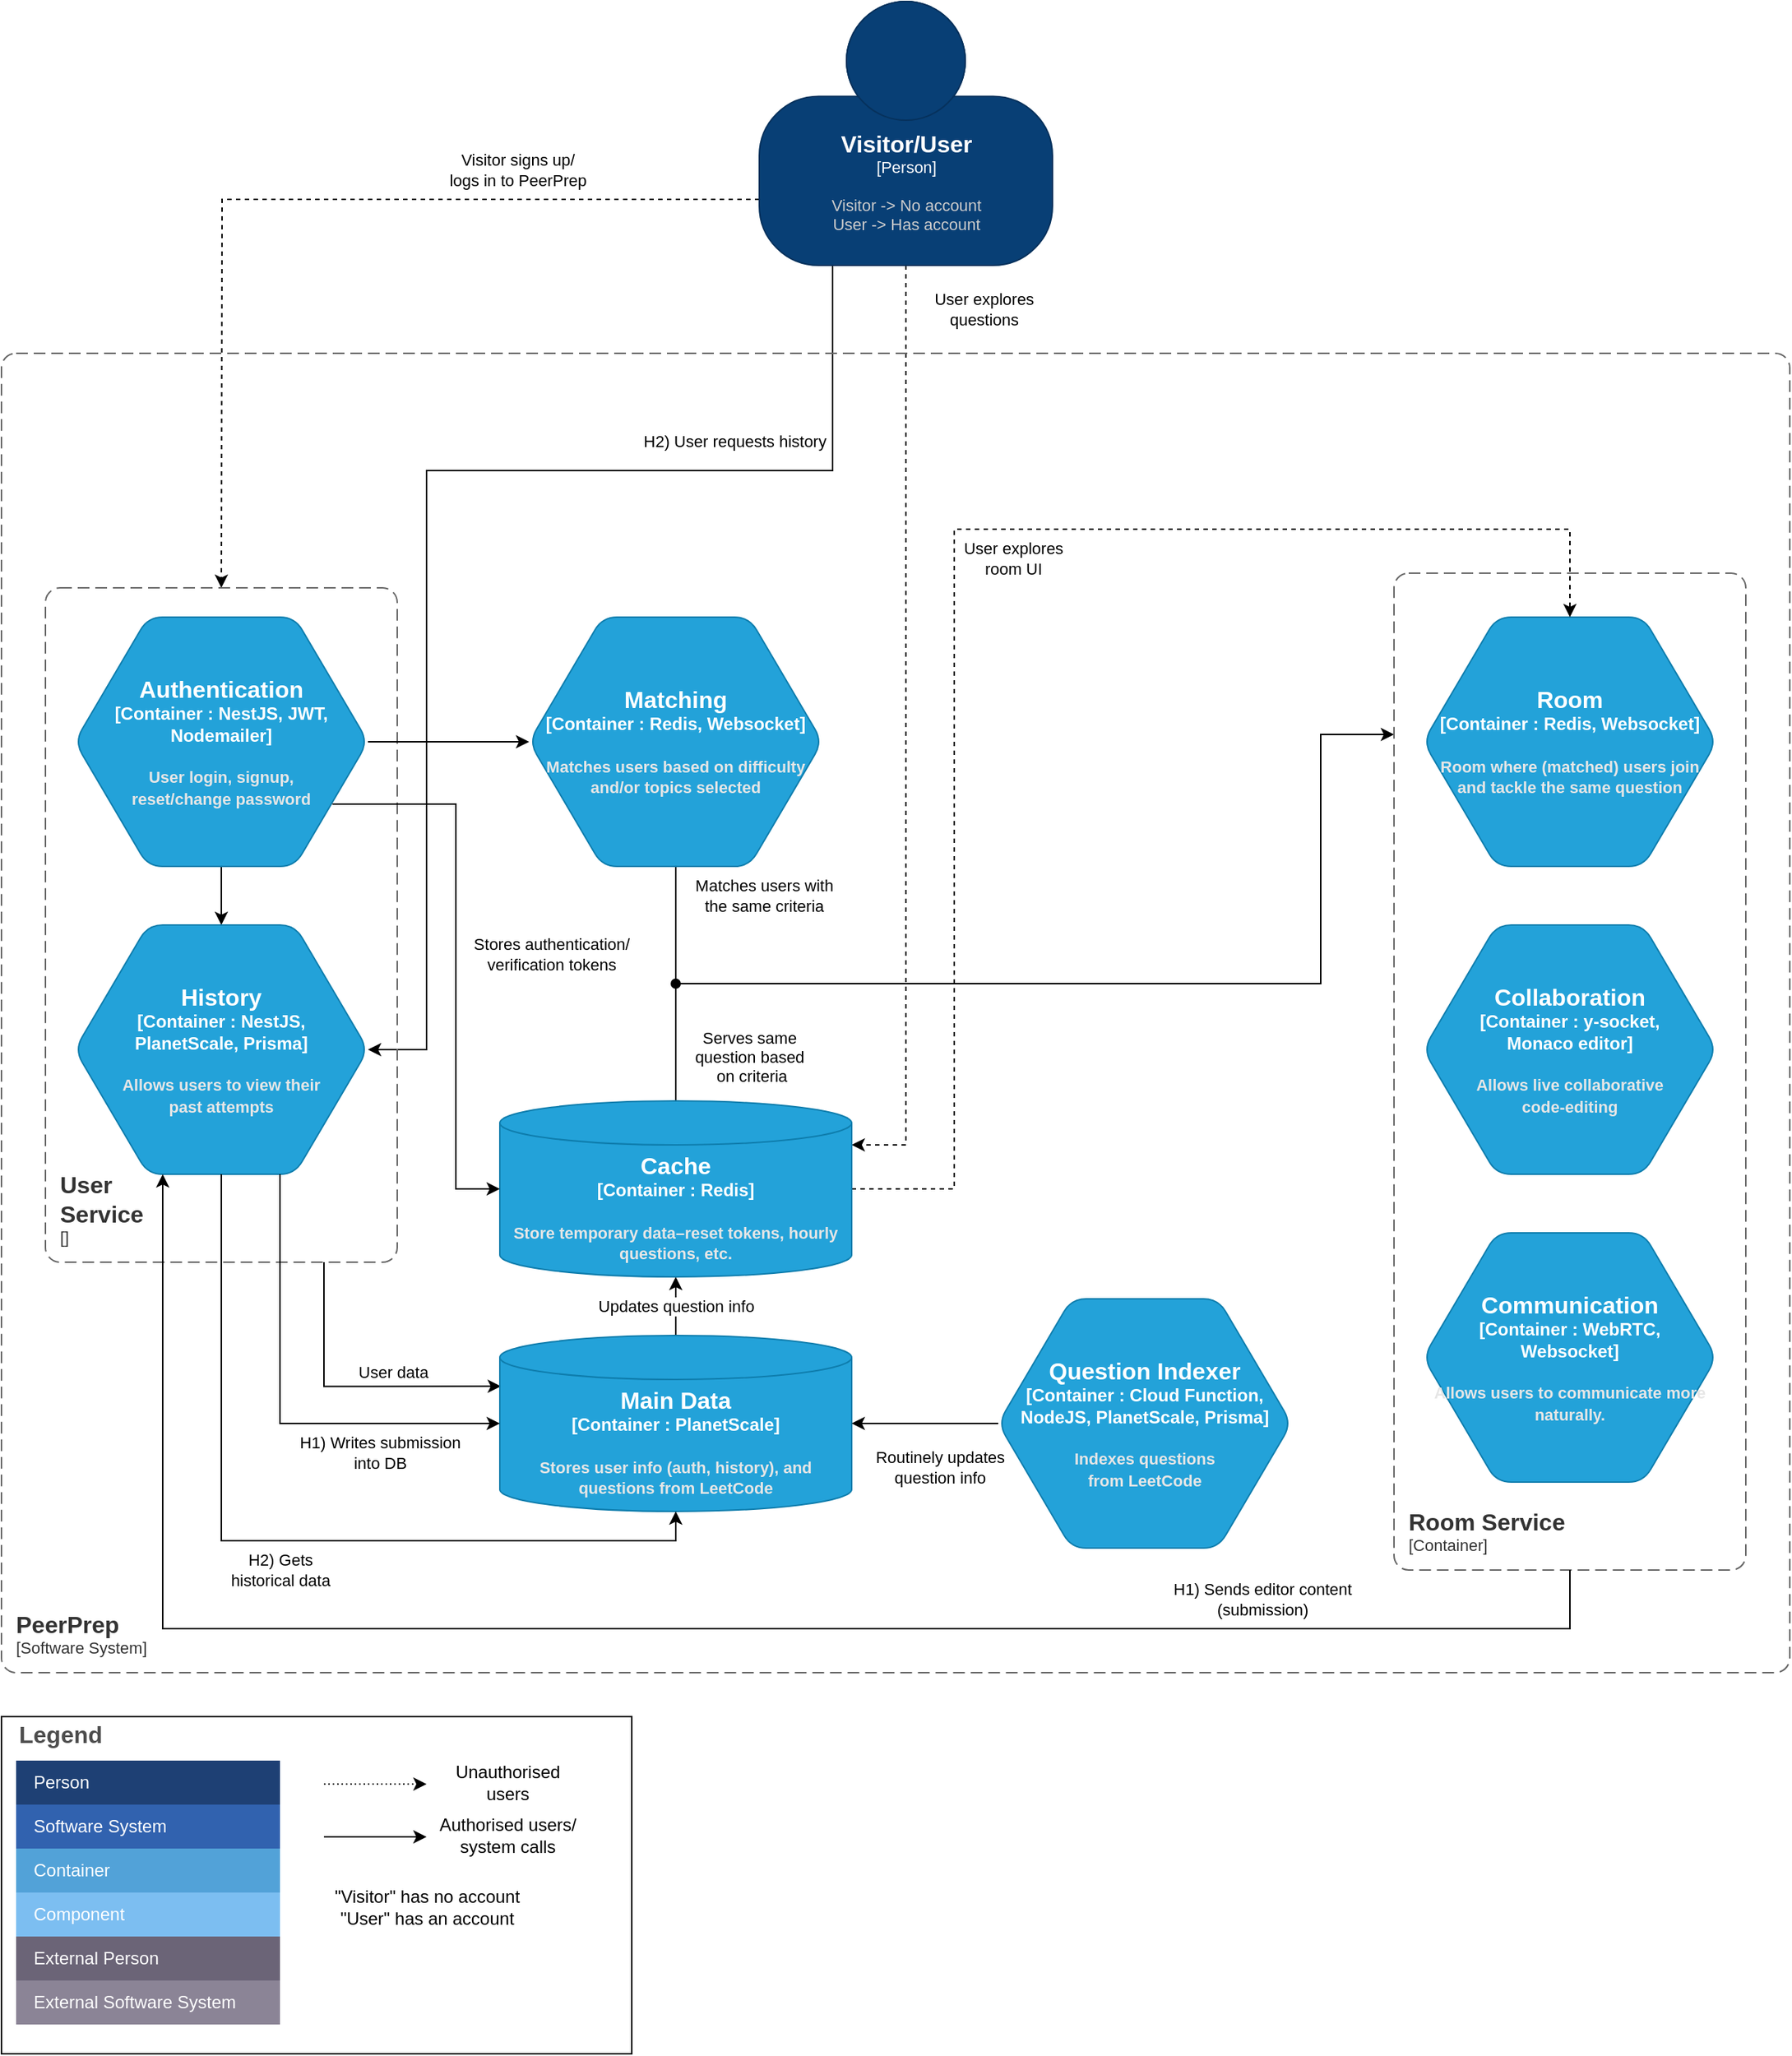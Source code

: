 <mxfile>
    <diagram id="19won02qPmN6lNzk022V" name="Page-1">
        <mxGraphModel dx="2612" dy="1181" grid="1" gridSize="10" guides="1" tooltips="1" connect="1" arrows="1" fold="1" page="1" pageScale="1" pageWidth="1654" pageHeight="1169" math="0" shadow="0">
            <root>
                <mxCell id="0"/>
                <mxCell id="1" parent="0"/>
                <mxCell id="iErzHPLrqDlp6vIxeZyp-27" value="" style="whiteSpace=wrap;html=1;" vertex="1" parent="1">
                    <mxGeometry x="210" y="1230" width="430" height="230" as="geometry"/>
                </mxCell>
                <mxCell id="6" value="Visitor signs up/&lt;br&gt;logs in to PeerPrep" style="edgeStyle=orthogonalEdgeStyle;rounded=0;html=1;exitX=0;exitY=0.75;exitDx=0;exitDy=0;exitPerimeter=0;dashed=1;" edge="1" parent="1" source="QH11MDZz-h4O8WsSvhu4-1">
                    <mxGeometry x="-0.476" y="-20" relative="1" as="geometry">
                        <mxPoint x="360" y="460" as="targetPoint"/>
                        <mxPoint as="offset"/>
                    </mxGeometry>
                </mxCell>
                <mxCell id="8" value="User explores &lt;br&gt;questions" style="edgeStyle=orthogonalEdgeStyle;rounded=0;html=1;exitX=0.5;exitY=1;exitDx=0;exitDy=0;exitPerimeter=0;entryX=1;entryY=0.25;entryDx=0;entryDy=0;entryPerimeter=0;dashed=1;" edge="1" parent="1" source="QH11MDZz-h4O8WsSvhu4-1" target="QH11MDZz-h4O8WsSvhu4-36">
                    <mxGeometry x="-0.906" y="53" relative="1" as="geometry">
                        <mxPoint as="offset"/>
                    </mxGeometry>
                </mxCell>
                <mxCell id="25" value="H2) User requests history" style="edgeStyle=orthogonalEdgeStyle;rounded=0;html=1;exitX=0.25;exitY=1;exitDx=0;exitDy=0;exitPerimeter=0;entryX=1;entryY=0.5;entryDx=0;entryDy=0;entryPerimeter=0;endArrow=classic;endFill=1;" edge="1" parent="1" source="QH11MDZz-h4O8WsSvhu4-1" target="QH11MDZz-h4O8WsSvhu4-8">
                    <mxGeometry x="-0.514" y="-20" relative="1" as="geometry">
                        <Array as="points">
                            <mxPoint x="777" y="380"/>
                            <mxPoint x="500" y="380"/>
                            <mxPoint x="500" y="775"/>
                        </Array>
                        <mxPoint as="offset"/>
                    </mxGeometry>
                </mxCell>
                <object placeholders="1" c4Name="Visitor/User" c4Type="Person" c4Description="Visitor -&gt; No account&#10;User -&gt; Has account" label="&lt;font style=&quot;font-size: 16px&quot;&gt;&lt;b&gt;%c4Name%&lt;/b&gt;&lt;/font&gt;&lt;div&gt;[%c4Type%]&lt;/div&gt;&lt;br&gt;&lt;div&gt;&lt;font style=&quot;font-size: 11px&quot;&gt;&lt;font color=&quot;#cccccc&quot;&gt;%c4Description%&lt;/font&gt;&lt;/div&gt;" id="QH11MDZz-h4O8WsSvhu4-1">
                    <mxCell style="html=1;fontSize=11;dashed=0;whitespace=wrap;fillColor=#083F75;strokeColor=#06315C;fontColor=#ffffff;shape=mxgraph.c4.person2;align=center;metaEdit=1;points=[[0.5,0,0],[1,0.5,0],[1,0.75,0],[0.75,1,0],[0.5,1,0],[0.25,1,0],[0,0.75,0],[0,0.5,0]];resizable=0;" parent="1" vertex="1">
                        <mxGeometry x="727" y="60" width="200" height="180" as="geometry"/>
                    </mxCell>
                </object>
                <mxCell id="QH11MDZz-h4O8WsSvhu4-56" value="Matches users with &lt;br&gt;the same criteria" style="edgeStyle=orthogonalEdgeStyle;rounded=0;orthogonalLoop=1;jettySize=auto;html=1;exitX=0.5;exitY=1;exitDx=0;exitDy=0;exitPerimeter=0;startArrow=none;startFill=0;endArrow=classic;endFill=1;" parent="1" source="QH11MDZz-h4O8WsSvhu4-4" edge="1">
                    <mxGeometry x="-0.622" y="60" relative="1" as="geometry">
                        <mxPoint x="1160" y="560" as="targetPoint"/>
                        <Array as="points">
                            <mxPoint x="670" y="730"/>
                            <mxPoint x="1110" y="730"/>
                            <mxPoint x="1110" y="560"/>
                        </Array>
                        <mxPoint as="offset"/>
                    </mxGeometry>
                </mxCell>
                <object placeholders="1" c4Type="Matching" c4Container="Container " c4Technology="Redis, Websocket" c4Description="Matches users based on difficulty and/or topics selected" label="&lt;font style=&quot;font-size: 16px&quot;&gt;&lt;b&gt;%c4Type%&lt;/font&gt;&lt;div&gt;[%c4Container%:&amp;nbsp;%c4Technology%]&lt;/div&gt;&lt;br&gt;&lt;div&gt;&lt;font style=&quot;font-size: 11px&quot;&gt;&lt;font color=&quot;#E6E6E6&quot;&gt;%c4Description%&lt;/font&gt;&lt;/div&gt;" id="QH11MDZz-h4O8WsSvhu4-4">
                    <mxCell style="shape=hexagon;size=50;perimeter=hexagonPerimeter2;whiteSpace=wrap;html=1;fixedSize=1;rounded=1;labelBackgroundColor=none;fillColor=#23A2D9;fontSize=12;fontColor=#ffffff;align=center;strokeColor=#0E7DAD;metaEdit=1;points=[[0.5,0,0],[1,0.25,0],[1,0.5,0],[1,0.75,0],[0.5,1,0],[0,0.75,0],[0,0.5,0],[0,0.25,0]];resizable=0;" parent="1" vertex="1">
                        <mxGeometry x="570" y="480" width="200" height="170" as="geometry"/>
                    </mxCell>
                </object>
                <mxCell id="QH11MDZz-h4O8WsSvhu4-29" style="edgeStyle=orthogonalEdgeStyle;rounded=0;orthogonalLoop=1;jettySize=auto;html=1;exitX=0.003;exitY=0.289;exitDx=0;exitDy=0;exitPerimeter=0;endArrow=none;endFill=0;startArrow=classic;startFill=1;" parent="1" source="QH11MDZz-h4O8WsSvhu4-26" edge="1">
                    <mxGeometry relative="1" as="geometry">
                        <mxPoint x="430" y="920" as="targetPoint"/>
                        <Array as="points">
                            <mxPoint x="430" y="1005"/>
                        </Array>
                    </mxGeometry>
                </mxCell>
                <mxCell id="QH11MDZz-h4O8WsSvhu4-30" value="User data" style="edgeLabel;html=1;align=center;verticalAlign=middle;resizable=0;points=[];" parent="QH11MDZz-h4O8WsSvhu4-29" vertex="1" connectable="0">
                    <mxGeometry x="-0.282" y="-4" relative="1" as="geometry">
                        <mxPoint y="-6" as="offset"/>
                    </mxGeometry>
                </mxCell>
                <mxCell id="QH11MDZz-h4O8WsSvhu4-54" value="Updates question info" style="edgeStyle=orthogonalEdgeStyle;rounded=0;orthogonalLoop=1;jettySize=auto;html=1;exitX=0.5;exitY=0;exitDx=0;exitDy=0;exitPerimeter=0;entryX=0.5;entryY=1;entryDx=0;entryDy=0;entryPerimeter=0;startArrow=none;startFill=0;endArrow=classic;endFill=1;" parent="1" source="QH11MDZz-h4O8WsSvhu4-26" target="QH11MDZz-h4O8WsSvhu4-36" edge="1">
                    <mxGeometry relative="1" as="geometry"/>
                </mxCell>
                <object placeholders="1" c4Type="Main Data" c4Container="Container " c4Technology="PlanetScale" c4Description="Stores user info (auth, history), and questions from LeetCode" label="&lt;font style=&quot;font-size: 16px&quot;&gt;&lt;b&gt;%c4Type%&lt;/font&gt;&lt;div&gt;[%c4Container%:&amp;nbsp;%c4Technology%]&lt;/div&gt;&lt;br&gt;&lt;div&gt;&lt;font style=&quot;font-size: 11px&quot;&gt;&lt;font color=&quot;#E6E6E6&quot;&gt;%c4Description%&lt;/font&gt;&lt;/div&gt;" id="QH11MDZz-h4O8WsSvhu4-26">
                    <mxCell style="shape=cylinder3;size=15;whiteSpace=wrap;html=1;boundedLbl=1;rounded=0;labelBackgroundColor=none;fillColor=#23A2D9;fontSize=12;fontColor=#ffffff;align=center;strokeColor=#0E7DAD;metaEdit=1;points=[[0.5,0,0],[1,0.25,0],[1,0.5,0],[1,0.75,0],[0.5,1,0],[0,0.75,0],[0,0.5,0],[0,0.25,0]];resizable=0;" parent="1" vertex="1">
                        <mxGeometry x="550" y="970" width="240" height="120" as="geometry"/>
                    </mxCell>
                </object>
                <mxCell id="QH11MDZz-h4O8WsSvhu4-27" value="" style="group" parent="1" vertex="1" connectable="0">
                    <mxGeometry x="240" y="460" width="240" height="460" as="geometry"/>
                </mxCell>
                <mxCell id="QH11MDZz-h4O8WsSvhu4-31" style="edgeStyle=orthogonalEdgeStyle;rounded=0;orthogonalLoop=1;jettySize=auto;html=1;exitX=0.5;exitY=1;exitDx=0;exitDy=0;exitPerimeter=0;entryX=0.5;entryY=0;entryDx=0;entryDy=0;entryPerimeter=0;startArrow=none;startFill=0;endArrow=classic;endFill=1;" parent="QH11MDZz-h4O8WsSvhu4-27" source="QH11MDZz-h4O8WsSvhu4-3" target="QH11MDZz-h4O8WsSvhu4-8" edge="1">
                    <mxGeometry relative="1" as="geometry"/>
                </mxCell>
                <object placeholders="1" c4Type="Authentication" c4Container="Container " c4Technology="NestJS, JWT, Nodemailer" c4Description="User login, signup, &#10;reset/change password" label="&lt;font style=&quot;font-size: 16px&quot;&gt;&lt;b&gt;%c4Type%&lt;/font&gt;&lt;div&gt;[%c4Container%:&amp;nbsp;%c4Technology%]&lt;/div&gt;&lt;br&gt;&lt;div&gt;&lt;font style=&quot;font-size: 11px&quot;&gt;&lt;font color=&quot;#E6E6E6&quot;&gt;%c4Description%&lt;/font&gt;&lt;/div&gt;" id="QH11MDZz-h4O8WsSvhu4-3">
                    <mxCell style="shape=hexagon;size=50;perimeter=hexagonPerimeter2;whiteSpace=wrap;html=1;fixedSize=1;rounded=1;labelBackgroundColor=none;fillColor=#23A2D9;fontSize=12;fontColor=#ffffff;align=center;strokeColor=#0E7DAD;metaEdit=1;points=[[0.5,0,0],[1,0.25,0],[1,0.5,0],[1,0.75,0],[0.5,1,0],[0,0.75,0],[0,0.5,0],[0,0.25,0]];resizable=0;" parent="QH11MDZz-h4O8WsSvhu4-27" vertex="1">
                        <mxGeometry x="20" y="20" width="200" height="170" as="geometry"/>
                    </mxCell>
                </object>
                <object placeholders="1" c4Type="History" c4Container="Container " c4Technology="NestJS, &#10;PlanetScale, Prisma" c4Description="Allows users to view their &#10;past attempts" label="&lt;font style=&quot;font-size: 16px&quot;&gt;&lt;b&gt;%c4Type%&lt;/font&gt;&lt;div&gt;[%c4Container%:&amp;nbsp;%c4Technology%]&lt;/div&gt;&lt;br&gt;&lt;div&gt;&lt;font style=&quot;font-size: 11px&quot;&gt;&lt;font color=&quot;#E6E6E6&quot;&gt;%c4Description%&lt;/font&gt;&lt;/div&gt;" id="QH11MDZz-h4O8WsSvhu4-8">
                    <mxCell style="shape=hexagon;size=50;perimeter=hexagonPerimeter2;whiteSpace=wrap;html=1;fixedSize=1;rounded=1;labelBackgroundColor=none;fillColor=#23A2D9;fontSize=12;fontColor=#ffffff;align=center;strokeColor=#0E7DAD;metaEdit=1;points=[[0.5,0,0],[1,0.25,0],[1,0.5,0],[1,0.75,0],[0.5,1,0],[0,0.75,0],[0,0.5,0],[0,0.25,0]];resizable=0;" parent="QH11MDZz-h4O8WsSvhu4-27" vertex="1">
                        <mxGeometry x="20" y="230" width="200" height="170" as="geometry"/>
                    </mxCell>
                </object>
                <object placeholders="1" c4Name="User &#10;Service" c4Type="ContainerScopeBoundary" c4Application="" label="&lt;font style=&quot;font-size: 16px&quot;&gt;&lt;b&gt;&lt;div style=&quot;text-align: left&quot;&gt;%c4Name%&lt;/div&gt;&lt;/b&gt;&lt;/font&gt;&lt;div style=&quot;text-align: left&quot;&gt;[%c4Application%]&lt;/div&gt;" id="QH11MDZz-h4O8WsSvhu4-12">
                    <mxCell style="rounded=1;fontSize=11;whiteSpace=wrap;html=1;dashed=1;arcSize=20;fillColor=none;strokeColor=#666666;fontColor=#333333;labelBackgroundColor=none;align=left;verticalAlign=bottom;labelBorderColor=none;spacingTop=0;spacing=10;dashPattern=8 4;metaEdit=1;rotatable=0;perimeter=rectanglePerimeter;noLabel=0;labelPadding=0;allowArrows=0;connectable=0;expand=0;recursiveResize=0;editable=1;pointerEvents=0;absoluteArcSize=1;points=[[0.25,0,0],[0.5,0,0],[0.75,0,0],[1,0.25,0],[1,0.5,0],[1,0.75,0],[0.75,1,0],[0.5,1,0],[0.25,1,0],[0,0.75,0],[0,0.5,0],[0,0.25,0]];" parent="QH11MDZz-h4O8WsSvhu4-27" vertex="1">
                        <mxGeometry width="240" height="460" as="geometry"/>
                    </mxCell>
                </object>
                <mxCell id="QH11MDZz-h4O8WsSvhu4-28" value="" style="group" parent="1" vertex="1" connectable="0">
                    <mxGeometry x="1160" y="450" width="240" height="680" as="geometry"/>
                </mxCell>
                <object placeholders="1" c4Type="Room" c4Container="Container " c4Technology="Redis, Websocket" c4Description="Room where (matched) users join and tackle the same question" label="&lt;font style=&quot;font-size: 16px&quot;&gt;&lt;b&gt;%c4Type%&lt;/font&gt;&lt;div&gt;[%c4Container%:&amp;nbsp;%c4Technology%]&lt;/div&gt;&lt;br&gt;&lt;div&gt;&lt;font style=&quot;font-size: 11px&quot;&gt;&lt;font color=&quot;#E6E6E6&quot;&gt;%c4Description%&lt;/font&gt;&lt;/div&gt;" id="QH11MDZz-h4O8WsSvhu4-5">
                    <mxCell style="shape=hexagon;size=50;perimeter=hexagonPerimeter2;whiteSpace=wrap;html=1;fixedSize=1;rounded=1;labelBackgroundColor=none;fillColor=#23A2D9;fontSize=12;fontColor=#ffffff;align=center;strokeColor=#0E7DAD;metaEdit=1;points=[[0.5,0,0],[1,0.25,0],[1,0.5,0],[1,0.75,0],[0.5,1,0],[0,0.75,0],[0,0.5,0],[0,0.25,0]];resizable=0;" parent="QH11MDZz-h4O8WsSvhu4-28" vertex="1">
                        <mxGeometry x="20" y="30" width="200" height="170" as="geometry"/>
                    </mxCell>
                </object>
                <object placeholders="1" c4Type="Collaboration" c4Container="Container " c4Technology="y-socket, &#10;Monaco editor" c4Description="Allows live collaborative &#10;code-editing" label="&lt;font style=&quot;font-size: 16px&quot;&gt;&lt;b&gt;%c4Type%&lt;/font&gt;&lt;div&gt;[%c4Container%:&amp;nbsp;%c4Technology%]&lt;/div&gt;&lt;br&gt;&lt;div&gt;&lt;font style=&quot;font-size: 11px&quot;&gt;&lt;font color=&quot;#E6E6E6&quot;&gt;%c4Description%&lt;/font&gt;&lt;/div&gt;" id="QH11MDZz-h4O8WsSvhu4-6">
                    <mxCell style="shape=hexagon;size=50;perimeter=hexagonPerimeter2;whiteSpace=wrap;html=1;fixedSize=1;rounded=1;labelBackgroundColor=none;fillColor=#23A2D9;fontSize=12;fontColor=#ffffff;align=center;strokeColor=#0E7DAD;metaEdit=1;points=[[0.5,0,0],[1,0.25,0],[1,0.5,0],[1,0.75,0],[0.5,1,0],[0,0.75,0],[0,0.5,0],[0,0.25,0]];resizable=0;" parent="QH11MDZz-h4O8WsSvhu4-28" vertex="1">
                        <mxGeometry x="20" y="240" width="200" height="170" as="geometry"/>
                    </mxCell>
                </object>
                <object placeholders="1" c4Type="Communication" c4Container="Container " c4Technology="WebRTC, &#10;Websocket" c4Description="Allows users to communicate more naturally." label="&lt;font style=&quot;font-size: 16px&quot;&gt;&lt;b&gt;%c4Type%&lt;/font&gt;&lt;div&gt;[%c4Container%:&amp;nbsp;%c4Technology%]&lt;/div&gt;&lt;br&gt;&lt;div&gt;&lt;font style=&quot;font-size: 11px&quot;&gt;&lt;font color=&quot;#E6E6E6&quot;&gt;%c4Description%&lt;/font&gt;&lt;/div&gt;" id="QH11MDZz-h4O8WsSvhu4-7">
                    <mxCell style="shape=hexagon;size=50;perimeter=hexagonPerimeter2;whiteSpace=wrap;html=1;fixedSize=1;rounded=1;labelBackgroundColor=none;fillColor=#23A2D9;fontSize=12;fontColor=#ffffff;align=center;strokeColor=#0E7DAD;metaEdit=1;points=[[0.5,0,0],[1,0.25,0],[1,0.5,0],[1,0.75,0],[0.5,1,0],[0,0.75,0],[0,0.5,0],[0,0.25,0]];resizable=0;" parent="QH11MDZz-h4O8WsSvhu4-28" vertex="1">
                        <mxGeometry x="20" y="450" width="200" height="170" as="geometry"/>
                    </mxCell>
                </object>
                <object placeholders="1" c4Name="Room Service" c4Type="ContainerScopeBoundary" c4Application="Container" label="&lt;font style=&quot;font-size: 16px&quot;&gt;&lt;b&gt;&lt;div style=&quot;text-align: left&quot;&gt;%c4Name%&lt;/div&gt;&lt;/b&gt;&lt;/font&gt;&lt;div style=&quot;text-align: left&quot;&gt;[%c4Application%]&lt;/div&gt;" id="QH11MDZz-h4O8WsSvhu4-10">
                    <mxCell style="rounded=1;fontSize=11;whiteSpace=wrap;html=1;dashed=1;arcSize=20;fillColor=none;strokeColor=#666666;fontColor=#333333;labelBackgroundColor=none;align=left;verticalAlign=bottom;labelBorderColor=none;spacingTop=0;spacing=10;dashPattern=8 4;metaEdit=1;rotatable=0;perimeter=rectanglePerimeter;noLabel=0;labelPadding=0;allowArrows=0;connectable=0;expand=0;recursiveResize=0;editable=1;pointerEvents=0;absoluteArcSize=1;points=[[0.25,0,0],[0.5,0,0],[0.75,0,0],[1,0.25,0],[1,0.5,0],[1,0.75,0],[0.75,1,0],[0.5,1,0],[0.25,1,0],[0,0.75,0],[0,0.5,0],[0,0.25,0]];" parent="QH11MDZz-h4O8WsSvhu4-28" vertex="1">
                        <mxGeometry width="240" height="680" as="geometry"/>
                    </mxCell>
                </object>
                <mxCell id="QH11MDZz-h4O8WsSvhu4-32" style="edgeStyle=orthogonalEdgeStyle;rounded=0;orthogonalLoop=1;jettySize=auto;html=1;exitX=1;exitY=0.5;exitDx=0;exitDy=0;exitPerimeter=0;entryX=0;entryY=0.5;entryDx=0;entryDy=0;entryPerimeter=0;startArrow=none;startFill=0;endArrow=classic;endFill=1;" parent="1" source="QH11MDZz-h4O8WsSvhu4-3" target="QH11MDZz-h4O8WsSvhu4-4" edge="1">
                    <mxGeometry relative="1" as="geometry"/>
                </mxCell>
                <mxCell id="QH11MDZz-h4O8WsSvhu4-57" value="Serves same &lt;br&gt;question based&lt;br&gt;&amp;nbsp;on criteria" style="edgeStyle=orthogonalEdgeStyle;rounded=0;orthogonalLoop=1;jettySize=auto;html=1;exitX=0.5;exitY=0;exitDx=0;exitDy=0;exitPerimeter=0;startArrow=none;startFill=0;endArrow=oval;endFill=1;" parent="1" source="QH11MDZz-h4O8WsSvhu4-36" edge="1">
                    <mxGeometry x="-0.25" y="-50" relative="1" as="geometry">
                        <mxPoint x="670" y="730" as="targetPoint"/>
                        <mxPoint as="offset"/>
                    </mxGeometry>
                </mxCell>
                <mxCell id="QH11MDZz-h4O8WsSvhu4-59" value="User explores&lt;br&gt;room UI" style="edgeStyle=orthogonalEdgeStyle;rounded=0;orthogonalLoop=1;jettySize=auto;html=1;exitX=1;exitY=0.5;exitDx=0;exitDy=0;exitPerimeter=0;entryX=0.5;entryY=0;entryDx=0;entryDy=0;entryPerimeter=0;dashed=1;startArrow=none;startFill=0;endArrow=classic;endFill=1;" parent="1" source="QH11MDZz-h4O8WsSvhu4-36" target="QH11MDZz-h4O8WsSvhu4-5" edge="1">
                    <mxGeometry x="0.12" y="-20" relative="1" as="geometry">
                        <Array as="points">
                            <mxPoint x="860" y="870"/>
                            <mxPoint x="860" y="420"/>
                            <mxPoint x="1280" y="420"/>
                        </Array>
                        <mxPoint as="offset"/>
                    </mxGeometry>
                </mxCell>
                <object placeholders="1" c4Type="Cache" c4Container="Container " c4Technology="Redis" c4Description="Store temporary data–reset tokens, hourly questions, etc." label="&lt;font style=&quot;font-size: 16px&quot;&gt;&lt;b&gt;%c4Type%&lt;/font&gt;&lt;div&gt;[%c4Container%:&amp;nbsp;%c4Technology%]&lt;/div&gt;&lt;br&gt;&lt;div&gt;&lt;font style=&quot;font-size: 11px&quot;&gt;&lt;font color=&quot;#E6E6E6&quot;&gt;%c4Description%&lt;/font&gt;&lt;/div&gt;" id="QH11MDZz-h4O8WsSvhu4-36">
                    <mxCell style="shape=cylinder3;size=15;whiteSpace=wrap;html=1;boundedLbl=1;rounded=0;labelBackgroundColor=none;fillColor=#23A2D9;fontSize=12;fontColor=#ffffff;align=center;strokeColor=#0E7DAD;metaEdit=1;points=[[0.5,0,0],[1,0.25,0],[1,0.5,0],[1,0.75,0],[0.5,1,0],[0,0.75,0],[0,0.5,0],[0,0.25,0]];resizable=0;" parent="1" vertex="1">
                        <mxGeometry x="550" y="810" width="240" height="120" as="geometry"/>
                    </mxCell>
                </object>
                <mxCell id="QH11MDZz-h4O8WsSvhu4-50" value="Routinely updates &lt;br&gt;question info" style="edgeStyle=orthogonalEdgeStyle;rounded=0;orthogonalLoop=1;jettySize=auto;html=1;exitX=0;exitY=0.5;exitDx=0;exitDy=0;exitPerimeter=0;entryX=1;entryY=0.5;entryDx=0;entryDy=0;entryPerimeter=0;startArrow=none;startFill=0;endArrow=classic;endFill=1;" parent="1" source="QH11MDZz-h4O8WsSvhu4-49" target="QH11MDZz-h4O8WsSvhu4-26" edge="1">
                    <mxGeometry x="-0.2" y="30" relative="1" as="geometry">
                        <mxPoint as="offset"/>
                    </mxGeometry>
                </mxCell>
                <object placeholders="1" c4Type="Question Indexer" c4Container="Container " c4Technology="Cloud Function, NodeJS, PlanetScale, Prisma" c4Description="Indexes questions &#10;from LeetCode" label="&lt;font style=&quot;font-size: 16px&quot;&gt;&lt;b&gt;%c4Type%&lt;/font&gt;&lt;div&gt;[%c4Container%:&amp;nbsp;%c4Technology%]&lt;/div&gt;&lt;br&gt;&lt;div&gt;&lt;font style=&quot;font-size: 11px&quot;&gt;&lt;font color=&quot;#E6E6E6&quot;&gt;%c4Description%&lt;/font&gt;&lt;/div&gt;" id="QH11MDZz-h4O8WsSvhu4-49">
                    <mxCell style="shape=hexagon;size=50;perimeter=hexagonPerimeter2;whiteSpace=wrap;html=1;fixedSize=1;rounded=1;labelBackgroundColor=none;fillColor=#23A2D9;fontSize=12;fontColor=#ffffff;align=center;strokeColor=#0E7DAD;metaEdit=1;points=[[0.5,0,0],[1,0.25,0],[1,0.5,0],[1,0.75,0],[0.5,1,0],[0,0.75,0],[0,0.5,0],[0,0.25,0]];resizable=0;" parent="1" vertex="1">
                        <mxGeometry x="890" y="945" width="200" height="170" as="geometry"/>
                    </mxCell>
                </object>
                <mxCell id="QH11MDZz-h4O8WsSvhu4-55" value="Stores authentication/&lt;br&gt;verification tokens" style="edgeStyle=orthogonalEdgeStyle;rounded=0;orthogonalLoop=1;jettySize=auto;html=1;exitX=0.879;exitY=0.75;exitDx=0;exitDy=0;exitPerimeter=0;entryX=0;entryY=0.5;entryDx=0;entryDy=0;entryPerimeter=0;startArrow=none;startFill=0;endArrow=classic;endFill=1;" parent="1" source="QH11MDZz-h4O8WsSvhu4-3" target="QH11MDZz-h4O8WsSvhu4-36" edge="1">
                    <mxGeometry x="-0.01" y="65" relative="1" as="geometry">
                        <mxPoint as="offset"/>
                        <Array as="points">
                            <mxPoint x="520" y="608"/>
                            <mxPoint x="520" y="870"/>
                        </Array>
                    </mxGeometry>
                </mxCell>
                <object placeholders="1" c4Name="PeerPrep" c4Type="SystemScopeBoundary" c4Application="Software System" label="&lt;font style=&quot;font-size: 16px&quot;&gt;&lt;b&gt;&lt;div style=&quot;text-align: left&quot;&gt;%c4Name%&lt;/div&gt;&lt;/b&gt;&lt;/font&gt;&lt;div style=&quot;text-align: left&quot;&gt;[%c4Application%]&lt;/div&gt;" id="5">
                    <mxCell style="rounded=1;fontSize=11;whiteSpace=wrap;html=1;dashed=1;arcSize=20;fillColor=none;strokeColor=#666666;fontColor=#333333;labelBackgroundColor=none;align=left;verticalAlign=bottom;labelBorderColor=none;spacingTop=0;spacing=10;dashPattern=8 4;metaEdit=1;rotatable=0;perimeter=rectanglePerimeter;noLabel=0;labelPadding=0;allowArrows=0;connectable=0;expand=0;recursiveResize=0;editable=1;pointerEvents=0;absoluteArcSize=1;points=[[0.25,0,0],[0.5,0,0],[0.75,0,0],[1,0.25,0],[1,0.5,0],[1,0.75,0],[0.75,1,0],[0.5,1,0],[0.25,1,0],[0,0.75,0],[0,0.5,0],[0,0.25,0]];" vertex="1" parent="1">
                        <mxGeometry x="210" y="300" width="1220" height="900" as="geometry"/>
                    </mxCell>
                </object>
                <mxCell id="9" value="H1) Sends editor content &lt;br&gt;(submission)" style="edgeStyle=segmentEdgeStyle;endArrow=classic;html=1;rounded=0;" edge="1" parent="1">
                    <mxGeometry x="-0.618" y="-20" width="50" height="50" relative="1" as="geometry">
                        <mxPoint x="1280" y="1130" as="sourcePoint"/>
                        <mxPoint x="320" y="860" as="targetPoint"/>
                        <Array as="points">
                            <mxPoint x="1280" y="1170"/>
                            <mxPoint x="320" y="1170"/>
                        </Array>
                        <mxPoint as="offset"/>
                    </mxGeometry>
                </mxCell>
                <mxCell id="10" value="H1) Writes submission &lt;br&gt;into DB" style="edgeStyle=orthogonalEdgeStyle;rounded=0;html=1;entryX=0;entryY=0.5;entryDx=0;entryDy=0;entryPerimeter=0;" edge="1" parent="1" source="QH11MDZz-h4O8WsSvhu4-8" target="QH11MDZz-h4O8WsSvhu4-26">
                    <mxGeometry x="0.484" y="-20" relative="1" as="geometry">
                        <mxPoint x="402" y="870" as="sourcePoint"/>
                        <Array as="points">
                            <mxPoint x="400" y="1030"/>
                        </Array>
                        <mxPoint as="offset"/>
                    </mxGeometry>
                </mxCell>
                <mxCell id="11" value="Legend" style="align=left;fontSize=16;fontStyle=1;strokeColor=none;fillColor=none;fontColor=#4D4D4D;spacingTop=-8;resizable=0;" vertex="1" parent="1">
                    <mxGeometry x="220" y="1230" width="180" height="30" as="geometry"/>
                </mxCell>
                <mxCell id="12" value="" style="shape=table;html=1;whiteSpace=wrap;startSize=0;container=1;collapsible=0;childLayout=tableLayout;fillColor=none;align=left;spacingLeft=10;strokeColor=none;rounded=1;arcSize=11;fontColor=#FFFFFF;resizable=0;points=[[0.25,0,0],[0.5,0,0],[0.75,0,0],[1,0.25,0],[1,0.5,0],[1,0.75,0],[0.75,1,0],[0.5,1,0],[0.25,1,0],[0,0.75,0],[0,0.5,0],[0,0.25,0]];" vertex="1" parent="1">
                    <mxGeometry x="220" y="1260" width="180" height="180" as="geometry"/>
                </mxCell>
                <mxCell id="13" value="Person" style="shape=partialRectangle;html=1;whiteSpace=wrap;connectable=0;fillColor=#1E4074;top=0;left=0;bottom=0;right=0;overflow=hidden;pointerEvents=1;align=left;spacingLeft=10;strokeColor=none;fontColor=#FFFFFF;" vertex="1" parent="12">
                    <mxGeometry width="180" height="30" as="geometry"/>
                </mxCell>
                <mxCell id="14" value="Software System" style="shape=partialRectangle;html=1;whiteSpace=wrap;connectable=0;fillColor=#3162AF;top=0;left=0;bottom=0;right=0;overflow=hidden;pointerEvents=1;align=left;spacingLeft=10;fontColor=#FFFFFF;" vertex="1" parent="12">
                    <mxGeometry y="30" width="180" height="30" as="geometry"/>
                </mxCell>
                <mxCell id="15" value="Container" style="shape=partialRectangle;html=1;whiteSpace=wrap;connectable=0;fillColor=#52A2D8;top=0;left=0;bottom=0;right=0;overflow=hidden;pointerEvents=1;align=left;spacingLeft=10;fontColor=#FFFFFF;" vertex="1" parent="12">
                    <mxGeometry y="60" width="180" height="30" as="geometry"/>
                </mxCell>
                <mxCell id="16" value="Component" style="shape=partialRectangle;html=1;whiteSpace=wrap;connectable=0;fillColor=#7CBEF1;top=0;left=0;bottom=0;right=0;overflow=hidden;pointerEvents=1;align=left;spacingLeft=10;fontColor=#FFFFFF;" vertex="1" parent="12">
                    <mxGeometry y="90" width="180" height="30" as="geometry"/>
                </mxCell>
                <mxCell id="17" value="External Person" style="shape=partialRectangle;html=1;whiteSpace=wrap;connectable=0;fillColor=#6B6477;top=0;left=0;bottom=0;right=0;overflow=hidden;pointerEvents=1;align=left;spacingLeft=10;fontColor=#FFFFFF;" vertex="1" parent="12">
                    <mxGeometry y="120" width="180" height="30" as="geometry"/>
                </mxCell>
                <mxCell id="18" value="External Software System" style="shape=partialRectangle;html=1;whiteSpace=wrap;connectable=0;fillColor=#8B8496;top=0;left=0;bottom=0;right=0;overflow=hidden;pointerEvents=1;align=left;spacingLeft=10;fontColor=#FFFFFF;" vertex="1" parent="12">
                    <mxGeometry y="150" width="180" height="30" as="geometry"/>
                </mxCell>
                <mxCell id="19" value="" style="endArrow=classic;dashed=1;html=1;rounded=0;dashPattern=1 2;endFill=1;" edge="1" parent="1">
                    <mxGeometry width="50" height="50" relative="1" as="geometry">
                        <mxPoint x="430" y="1276" as="sourcePoint"/>
                        <mxPoint x="500" y="1276" as="targetPoint"/>
                    </mxGeometry>
                </mxCell>
                <mxCell id="20" value="Unauthorised&lt;br&gt;users" style="text;html=1;align=center;verticalAlign=middle;resizable=0;points=[];autosize=1;strokeColor=none;fillColor=none;" vertex="1" parent="1">
                    <mxGeometry x="510" y="1260" width="90" height="30" as="geometry"/>
                </mxCell>
                <mxCell id="21" value="" style="endArrow=classic;html=1;rounded=0;endFill=1;" edge="1" parent="1">
                    <mxGeometry width="50" height="50" relative="1" as="geometry">
                        <mxPoint x="430" y="1312" as="sourcePoint"/>
                        <mxPoint x="500" y="1312" as="targetPoint"/>
                    </mxGeometry>
                </mxCell>
                <mxCell id="22" value="Authorised users/&lt;br&gt;system calls" style="text;html=1;align=center;verticalAlign=middle;resizable=0;points=[];autosize=1;strokeColor=none;fillColor=none;" vertex="1" parent="1">
                    <mxGeometry x="500" y="1296" width="110" height="30" as="geometry"/>
                </mxCell>
                <mxCell id="26" value="H2) Gets &lt;br&gt;historical data" style="edgeStyle=orthogonalEdgeStyle;rounded=0;html=1;exitX=0.5;exitY=1;exitDx=0;exitDy=0;exitPerimeter=0;entryX=0.5;entryY=1;entryDx=0;entryDy=0;entryPerimeter=0;endArrow=classic;endFill=1;" edge="1" parent="1" source="QH11MDZz-h4O8WsSvhu4-8" target="QH11MDZz-h4O8WsSvhu4-26">
                    <mxGeometry y="-20" relative="1" as="geometry">
                        <Array as="points">
                            <mxPoint x="360" y="1110"/>
                            <mxPoint x="670" y="1110"/>
                        </Array>
                        <mxPoint as="offset"/>
                    </mxGeometry>
                </mxCell>
                <mxCell id="iErzHPLrqDlp6vIxeZyp-26" value="&quot;Visitor&quot; has no account&lt;br&gt;&quot;User&quot; has an account" style="text;html=1;align=center;verticalAlign=middle;resizable=0;points=[];autosize=1;strokeColor=none;fillColor=none;" vertex="1" parent="1">
                    <mxGeometry x="430" y="1345" width="140" height="30" as="geometry"/>
                </mxCell>
            </root>
        </mxGraphModel>
    </diagram>
    <diagram id="2nRkVvj17SmeaozY0B-_" name="Page-2">
        <mxGraphModel dx="1959" dy="886" grid="1" gridSize="10" guides="1" tooltips="1" connect="1" arrows="1" fold="1" page="1" pageScale="1" pageWidth="1654" pageHeight="1169" math="0" shadow="0">
            <root>
                <mxCell id="C-qCYS2HYXGMY6MTHrph-0"/>
                <mxCell id="C-qCYS2HYXGMY6MTHrph-1" parent="C-qCYS2HYXGMY6MTHrph-0"/>
                <mxCell id="z8GJrnnqjNegY2185agy-6" value="&lt;b&gt;&lt;font style=&quot;font-size: 16px&quot;&gt;Question Service&lt;/font&gt;&lt;/b&gt;" style="rounded=1;whiteSpace=wrap;html=1;verticalAlign=bottom;align=left;spacingLeft=10;arcSize=5;fillColor=#f5f5f5;strokeColor=#666666;spacingBottom=5;fontColor=#333333;" vertex="1" parent="C-qCYS2HYXGMY6MTHrph-1">
                    <mxGeometry x="1004" y="580" width="276" height="400" as="geometry"/>
                </mxCell>
                <mxCell id="z8GJrnnqjNegY2185agy-5" value="&lt;b&gt;&lt;font style=&quot;font-size: 16px&quot;&gt;Room Service&lt;/font&gt;&lt;/b&gt;" style="rounded=1;whiteSpace=wrap;html=1;verticalAlign=bottom;align=left;spacingLeft=10;arcSize=5;fillColor=#ffe6cc;strokeColor=#d79b00;spacingBottom=5;" vertex="1" parent="C-qCYS2HYXGMY6MTHrph-1">
                    <mxGeometry x="1323" y="219" width="238" height="661" as="geometry"/>
                </mxCell>
                <mxCell id="z8GJrnnqjNegY2185agy-4" value="&lt;b&gt;&lt;font style=&quot;font-size: 16px&quot;&gt;User Service&lt;/font&gt;&lt;/b&gt;" style="rounded=1;whiteSpace=wrap;html=1;verticalAlign=bottom;align=left;spacingLeft=10;arcSize=5;fillColor=#fff2cc;strokeColor=#d6b656;spacingBottom=5;" vertex="1" parent="C-qCYS2HYXGMY6MTHrph-1">
                    <mxGeometry x="342" y="219" width="238" height="461" as="geometry"/>
                </mxCell>
                <mxCell id="zoBQboEnptF2O98BlAwB-6" value="Visitor browses &lt;br&gt;questions" style="edgeStyle=orthogonalEdgeStyle;rounded=0;html=1;exitX=0.5;exitY=1;exitDx=0;exitDy=0;exitPerimeter=0;endArrow=classic;endFill=1;dashed=1;entryX=0.7;entryY=0.978;entryDx=0;entryDy=0;entryPerimeter=0;" edge="1" parent="C-qCYS2HYXGMY6MTHrph-1" source="ZFG9Q6AmAtEC69erPQy2-0" target="0TYY5rW2ANuqc1k5zUoV-0">
                    <mxGeometry x="-0.962" relative="1" as="geometry">
                        <Array as="points">
                            <mxPoint x="192" y="740"/>
                            <mxPoint x="1190" y="740"/>
                        </Array>
                        <mxPoint as="offset"/>
                    </mxGeometry>
                </mxCell>
                <object placeholders="1" c4Name="Visitor/User" c4Type="Person" c4Description="Visitor -&gt; No account&#10;User -&gt; Has account" label="&lt;font style=&quot;font-size: 16px&quot;&gt;&lt;b&gt;%c4Name%&lt;/b&gt;&lt;/font&gt;&lt;div&gt;[%c4Type%]&lt;/div&gt;&lt;br&gt;&lt;div&gt;&lt;font style=&quot;font-size: 11px&quot;&gt;&lt;font color=&quot;#cccccc&quot;&gt;%c4Description%&lt;/font&gt;&lt;/div&gt;" id="ZFG9Q6AmAtEC69erPQy2-0">
                    <mxCell style="html=1;fontSize=11;dashed=0;whitespace=wrap;fillColor=#083F75;strokeColor=#06315C;fontColor=#ffffff;shape=mxgraph.c4.person2;align=center;metaEdit=1;points=[[0.5,0,0],[1,0.5,0],[1,0.75,0],[0.75,1,0],[0.5,1,0],[0.25,1,0],[0,0.75,0],[0,0.5,0]];resizable=0;" vertex="1" parent="C-qCYS2HYXGMY6MTHrph-1">
                        <mxGeometry x="92" y="234" width="200" height="180" as="geometry"/>
                    </mxCell>
                </object>
                <mxCell id="guQscqLX9nLOLGFH7NwH-14" value="Updates&lt;br&gt;routinely" style="edgeStyle=orthogonalEdgeStyle;rounded=0;html=1;exitX=0;exitY=0.5;exitDx=0;exitDy=0;exitPerimeter=0;entryX=0.5;entryY=1;entryDx=0;entryDy=0;entryPerimeter=0;endArrow=classic;endFill=1;" edge="1" parent="C-qCYS2HYXGMY6MTHrph-1" source="WZJSHxDKVsKkNpNlojL--0" target="yEktmHK0kaeMdRau3PdY-0">
                    <mxGeometry x="-0.594" relative="1" as="geometry">
                        <mxPoint as="offset"/>
                    </mxGeometry>
                </mxCell>
                <object placeholders="1" c4Type="Question Indexer" c4Container="Container " c4Technology="Cloud Function, NodeJS, PlanetScale, Prisma" c4Description="Indexes questions &#10;from LeetCode" label="&lt;font style=&quot;font-size: 16px&quot;&gt;&lt;b&gt;%c4Type%&lt;/font&gt;&lt;div&gt;[%c4Container%:&amp;nbsp;%c4Technology%]&lt;/div&gt;&lt;br&gt;&lt;div&gt;&lt;font style=&quot;font-size: 11px&quot;&gt;&lt;font color=&quot;#E6E6E6&quot;&gt;%c4Description%&lt;/font&gt;&lt;/div&gt;" id="WZJSHxDKVsKkNpNlojL--0">
                    <mxCell style="shape=hexagon;size=50;perimeter=hexagonPerimeter2;whiteSpace=wrap;html=1;fixedSize=1;rounded=1;labelBackgroundColor=none;fillColor=#23A2D9;fontSize=12;fontColor=#ffffff;align=center;strokeColor=#0E7DAD;metaEdit=1;points=[[0.5,0,0],[1,0.25,0],[1,0.5,0],[1,0.75,0],[0.5,1,0],[0,0.75,0],[0,0.5,0],[0,0.25,0]];resizable=0;" vertex="1" parent="C-qCYS2HYXGMY6MTHrph-1">
                        <mxGeometry x="1042" y="759" width="200" height="170" as="geometry"/>
                    </mxCell>
                </object>
                <mxCell id="-lsd4NwGa8TcT23U6Ltr-6" value="Random question &lt;br&gt;data&amp;nbsp;based on &lt;br&gt;matching criteria" style="edgeStyle=orthogonalEdgeStyle;rounded=0;html=1;exitX=0.5;exitY=0;exitDx=0;exitDy=0;exitPerimeter=0;endArrow=oval;endFill=1;" edge="1" parent="C-qCYS2HYXGMY6MTHrph-1" source="0TYY5rW2ANuqc1k5zUoV-0">
                    <mxGeometry x="-0.706" relative="1" as="geometry">
                        <mxPoint x="1142" y="324" as="targetPoint"/>
                        <mxPoint x="789" y="794" as="sourcePoint"/>
                        <mxPoint as="offset"/>
                    </mxGeometry>
                </mxCell>
                <object placeholders="1" c4Type="Cache" c4Container="Container " c4Technology="Redis" c4Description="Store temporary or &#10;frequently accessed data" label="&lt;font style=&quot;font-size: 16px&quot;&gt;&lt;b&gt;%c4Type%&lt;/font&gt;&lt;div&gt;[%c4Container%:&amp;nbsp;%c4Technology%]&lt;/div&gt;&lt;br&gt;&lt;div&gt;&lt;font style=&quot;font-size: 11px&quot;&gt;&lt;font color=&quot;#E6E6E6&quot;&gt;%c4Description%&lt;/font&gt;&lt;/div&gt;" id="0TYY5rW2ANuqc1k5zUoV-0">
                    <mxCell style="shape=cylinder3;size=15;whiteSpace=wrap;html=1;boundedLbl=1;rounded=0;labelBackgroundColor=none;fillColor=#23A2D9;fontSize=12;fontColor=#ffffff;align=center;strokeColor=#0E7DAD;metaEdit=1;points=[[0.5,0,0],[1,0.25,0],[1,0.5,0],[1,0.75,0],[0.5,1,0],[0,0.75,0],[0,0.5,0],[0,0.25,0]];resizable=0;" vertex="1" parent="C-qCYS2HYXGMY6MTHrph-1">
                        <mxGeometry x="1022" y="589" width="240" height="120" as="geometry"/>
                    </mxCell>
                </object>
                <mxCell id="g152SyW6Z4fgE_QVWTav-1" value="Updates &lt;br&gt;routinely" style="edgeStyle=orthogonalEdgeStyle;rounded=0;html=1;exitX=1;exitY=0.5;exitDx=0;exitDy=0;exitPerimeter=0;endArrow=classic;endFill=1;entryX=0;entryY=0.5;entryDx=0;entryDy=0;entryPerimeter=0;" edge="1" parent="C-qCYS2HYXGMY6MTHrph-1" source="yEktmHK0kaeMdRau3PdY-0" target="0TYY5rW2ANuqc1k5zUoV-0">
                    <mxGeometry x="-0.05" relative="1" as="geometry">
                        <mxPoint x="1012" y="859" as="targetPoint"/>
                        <Array as="points">
                            <mxPoint x="992" y="649"/>
                            <mxPoint x="992" y="649"/>
                        </Array>
                        <mxPoint as="offset"/>
                    </mxGeometry>
                </mxCell>
                <mxCell id="zoBQboEnptF2O98BlAwB-4" value="Get user's &lt;br&gt;historical data" style="edgeStyle=orthogonalEdgeStyle;rounded=0;html=1;exitX=0;exitY=0.5;exitDx=0;exitDy=0;exitPerimeter=0;entryX=0.5;entryY=1;entryDx=0;entryDy=0;entryPerimeter=0;endArrow=classic;endFill=1;" edge="1" parent="C-qCYS2HYXGMY6MTHrph-1" source="yEktmHK0kaeMdRau3PdY-0" target="liRPgQTUHAPtZyfxbhl5-3">
                    <mxGeometry x="-0.689" relative="1" as="geometry">
                        <mxPoint as="offset"/>
                    </mxGeometry>
                </mxCell>
                <object placeholders="1" c4Type="Main Data" c4Container="Container " c4Technology="PlanetScale" c4Description="Stores user info (auth, history), and &#10;questions from LeetCode" label="&lt;font style=&quot;font-size: 16px&quot;&gt;&lt;b&gt;%c4Type%&lt;/font&gt;&lt;div&gt;[%c4Container%:&amp;nbsp;%c4Technology%]&lt;/div&gt;&lt;br&gt;&lt;div&gt;&lt;font style=&quot;font-size: 11px&quot;&gt;&lt;font color=&quot;#E6E6E6&quot;&gt;%c4Description%&lt;/font&gt;&lt;/div&gt;" id="yEktmHK0kaeMdRau3PdY-0">
                    <mxCell style="shape=cylinder3;size=15;whiteSpace=wrap;html=1;boundedLbl=1;rounded=0;labelBackgroundColor=none;fillColor=#23A2D9;fontSize=12;fontColor=#ffffff;align=center;strokeColor=#0E7DAD;metaEdit=1;points=[[0.5,0,0],[1,0.25,0],[1,0.5,0],[1,0.75,0],[0.5,1,0],[0,0.75,0],[0,0.5,0],[0,0.25,0]];resizable=0;" vertex="1" parent="C-qCYS2HYXGMY6MTHrph-1">
                        <mxGeometry x="702" y="589" width="240" height="120" as="geometry"/>
                    </mxCell>
                </object>
                <mxCell id="-lsd4NwGa8TcT23U6Ltr-2" value="Pair users with &lt;br&gt;matching criteria" style="edgeStyle=orthogonalEdgeStyle;rounded=0;html=1;exitX=1;exitY=0.5;exitDx=0;exitDy=0;exitPerimeter=0;endArrow=classic;endFill=1;" edge="1" parent="C-qCYS2HYXGMY6MTHrph-1" source="-lsd4NwGa8TcT23U6Ltr-0">
                    <mxGeometry x="-0.71" relative="1" as="geometry">
                        <mxPoint x="1322" y="324" as="targetPoint"/>
                        <mxPoint as="offset"/>
                    </mxGeometry>
                </mxCell>
                <object placeholders="1" c4Type="Matching" c4Container="Container " c4Technology="Redis, Websocket" c4Description="Matches users based on difficulty &#10;and/or topics selected" label="&lt;font style=&quot;font-size: 16px&quot;&gt;&lt;b&gt;%c4Type%&lt;/font&gt;&lt;div&gt;[%c4Container%:&amp;nbsp;%c4Technology%]&lt;/div&gt;&lt;br&gt;&lt;div&gt;&lt;font style=&quot;font-size: 11px&quot;&gt;&lt;font color=&quot;#E6E6E6&quot;&gt;%c4Description%&lt;/font&gt;&lt;/div&gt;" id="-lsd4NwGa8TcT23U6Ltr-0">
                    <mxCell style="shape=hexagon;size=50;perimeter=hexagonPerimeter2;whiteSpace=wrap;html=1;fixedSize=1;rounded=1;labelBackgroundColor=none;fillColor=#23A2D9;fontSize=12;fontColor=#ffffff;align=center;strokeColor=#0E7DAD;metaEdit=1;points=[[0.5,0,0],[1,0.25,0],[1,0.5,0],[1,0.75,0],[0.5,1,0],[0,0.75,0],[0,0.5,0],[0,0.25,0]];resizable=0;" vertex="1" parent="C-qCYS2HYXGMY6MTHrph-1">
                        <mxGeometry x="722" y="239" width="200" height="170" as="geometry"/>
                    </mxCell>
                </object>
                <mxCell id="-lsd4NwGa8TcT23U6Ltr-1" style="edgeStyle=orthogonalEdgeStyle;rounded=0;html=1;exitX=1;exitY=0.5;exitDx=0;exitDy=0;exitPerimeter=0;entryX=0;entryY=0.5;entryDx=0;entryDy=0;entryPerimeter=0;endArrow=classic;endFill=1;" edge="1" parent="C-qCYS2HYXGMY6MTHrph-1" source="liRPgQTUHAPtZyfxbhl5-2" target="-lsd4NwGa8TcT23U6Ltr-0">
                    <mxGeometry relative="1" as="geometry"/>
                </mxCell>
                <mxCell id="-lsd4NwGa8TcT23U6Ltr-4" value="View specific &lt;br&gt;submission" style="edgeStyle=orthogonalEdgeStyle;rounded=0;html=1;entryX=0.196;entryY=0.117;entryDx=0;entryDy=0;entryPerimeter=0;endArrow=classic;endFill=1;" edge="1" parent="C-qCYS2HYXGMY6MTHrph-1" source="liRPgQTUHAPtZyfxbhl5-3" target="xePxpz-mD-REtZcBDLoS-1">
                    <mxGeometry x="-0.857" relative="1" as="geometry">
                        <Array as="points">
                            <mxPoint x="1040" y="534"/>
                            <mxPoint x="1040" y="259"/>
                        </Array>
                        <mxPoint as="offset"/>
                    </mxGeometry>
                </mxCell>
                <mxCell id="zoBQboEnptF2O98BlAwB-7" value="Visitor views &lt;br&gt;specific question or&amp;nbsp;&lt;br&gt;explore room UI" style="endArrow=classic;html=1;rounded=0;edgeStyle=orthogonalEdgeStyle;endFill=1;dashed=1;exitX=0.738;exitY=0;exitDx=0;exitDy=0;exitPerimeter=0;" edge="1" parent="C-qCYS2HYXGMY6MTHrph-1" source="0TYY5rW2ANuqc1k5zUoV-0" target="xePxpz-mD-REtZcBDLoS-1">
                    <mxGeometry x="-0.443" width="50" height="50" relative="1" as="geometry">
                        <mxPoint x="1170" y="589" as="sourcePoint"/>
                        <mxPoint x="922" y="899" as="targetPoint"/>
                        <Array as="points">
                            <mxPoint x="1199" y="364"/>
                        </Array>
                        <mxPoint as="offset"/>
                    </mxGeometry>
                </mxCell>
                <mxCell id="zoBQboEnptF2O98BlAwB-5" value="User &lt;br&gt;logs in" style="edgeStyle=orthogonalEdgeStyle;rounded=0;html=1;exitX=1;exitY=0.5;exitDx=0;exitDy=0;exitPerimeter=0;endArrow=classic;endFill=1;" edge="1" parent="C-qCYS2HYXGMY6MTHrph-1" source="ZFG9Q6AmAtEC69erPQy2-0">
                    <mxGeometry x="-0.2" relative="1" as="geometry">
                        <mxPoint x="362" y="324" as="targetPoint"/>
                        <mxPoint as="offset"/>
                    </mxGeometry>
                </mxCell>
                <mxCell id="z8GJrnnqjNegY2185agy-3" value="" style="group" vertex="1" connectable="0" parent="C-qCYS2HYXGMY6MTHrph-1">
                    <mxGeometry x="92" y="770" width="430" height="230" as="geometry"/>
                </mxCell>
                <mxCell id="guQscqLX9nLOLGFH7NwH-0" value="" style="whiteSpace=wrap;html=1;" vertex="1" parent="z8GJrnnqjNegY2185agy-3">
                    <mxGeometry width="430" height="230" as="geometry"/>
                </mxCell>
                <mxCell id="guQscqLX9nLOLGFH7NwH-1" value="Legend" style="align=left;fontSize=16;fontStyle=1;strokeColor=none;fillColor=none;fontColor=#4D4D4D;spacingTop=-8;resizable=0;" vertex="1" parent="z8GJrnnqjNegY2185agy-3">
                    <mxGeometry x="10" width="180" height="30" as="geometry"/>
                </mxCell>
                <mxCell id="guQscqLX9nLOLGFH7NwH-2" value="" style="shape=table;html=1;whiteSpace=wrap;startSize=0;container=1;collapsible=0;childLayout=tableLayout;fillColor=none;align=left;spacingLeft=10;strokeColor=none;rounded=1;arcSize=11;fontColor=#FFFFFF;resizable=0;points=[[0.25,0,0],[0.5,0,0],[0.75,0,0],[1,0.25,0],[1,0.5,0],[1,0.75,0],[0.75,1,0],[0.5,1,0],[0.25,1,0],[0,0.75,0],[0,0.5,0],[0,0.25,0]];" vertex="1" parent="z8GJrnnqjNegY2185agy-3">
                    <mxGeometry x="10" y="30" width="180" height="180" as="geometry"/>
                </mxCell>
                <mxCell id="guQscqLX9nLOLGFH7NwH-3" value="Person" style="shape=partialRectangle;html=1;whiteSpace=wrap;connectable=0;fillColor=#1E4074;top=0;left=0;bottom=0;right=0;overflow=hidden;pointerEvents=1;align=left;spacingLeft=10;strokeColor=none;fontColor=#FFFFFF;" vertex="1" parent="guQscqLX9nLOLGFH7NwH-2">
                    <mxGeometry width="180" height="30" as="geometry"/>
                </mxCell>
                <mxCell id="guQscqLX9nLOLGFH7NwH-4" value="Software System" style="shape=partialRectangle;html=1;whiteSpace=wrap;connectable=0;fillColor=#3162AF;top=0;left=0;bottom=0;right=0;overflow=hidden;pointerEvents=1;align=left;spacingLeft=10;fontColor=#FFFFFF;" vertex="1" parent="guQscqLX9nLOLGFH7NwH-2">
                    <mxGeometry y="30" width="180" height="30" as="geometry"/>
                </mxCell>
                <mxCell id="guQscqLX9nLOLGFH7NwH-5" value="Container" style="shape=partialRectangle;html=1;whiteSpace=wrap;connectable=0;fillColor=#52A2D8;top=0;left=0;bottom=0;right=0;overflow=hidden;pointerEvents=1;align=left;spacingLeft=10;fontColor=#FFFFFF;" vertex="1" parent="guQscqLX9nLOLGFH7NwH-2">
                    <mxGeometry y="60" width="180" height="30" as="geometry"/>
                </mxCell>
                <mxCell id="guQscqLX9nLOLGFH7NwH-6" value="Component" style="shape=partialRectangle;html=1;whiteSpace=wrap;connectable=0;fillColor=#7CBEF1;top=0;left=0;bottom=0;right=0;overflow=hidden;pointerEvents=1;align=left;spacingLeft=10;fontColor=#FFFFFF;" vertex="1" parent="guQscqLX9nLOLGFH7NwH-2">
                    <mxGeometry y="90" width="180" height="30" as="geometry"/>
                </mxCell>
                <mxCell id="guQscqLX9nLOLGFH7NwH-7" value="External Person" style="shape=partialRectangle;html=1;whiteSpace=wrap;connectable=0;fillColor=#6B6477;top=0;left=0;bottom=0;right=0;overflow=hidden;pointerEvents=1;align=left;spacingLeft=10;fontColor=#FFFFFF;" vertex="1" parent="guQscqLX9nLOLGFH7NwH-2">
                    <mxGeometry y="120" width="180" height="30" as="geometry"/>
                </mxCell>
                <mxCell id="guQscqLX9nLOLGFH7NwH-8" value="External Software System" style="shape=partialRectangle;html=1;whiteSpace=wrap;connectable=0;fillColor=#8B8496;top=0;left=0;bottom=0;right=0;overflow=hidden;pointerEvents=1;align=left;spacingLeft=10;fontColor=#FFFFFF;" vertex="1" parent="guQscqLX9nLOLGFH7NwH-2">
                    <mxGeometry y="150" width="180" height="30" as="geometry"/>
                </mxCell>
                <mxCell id="guQscqLX9nLOLGFH7NwH-9" value="" style="endArrow=classic;dashed=1;html=1;rounded=0;dashPattern=1 2;endFill=1;" edge="1" parent="z8GJrnnqjNegY2185agy-3">
                    <mxGeometry width="50" height="50" relative="1" as="geometry">
                        <mxPoint x="220" y="46" as="sourcePoint"/>
                        <mxPoint x="290" y="46" as="targetPoint"/>
                    </mxGeometry>
                </mxCell>
                <mxCell id="guQscqLX9nLOLGFH7NwH-10" value="Unauthorised&lt;br&gt;users" style="text;html=1;align=center;verticalAlign=middle;resizable=0;points=[];autosize=1;strokeColor=none;fillColor=none;" vertex="1" parent="z8GJrnnqjNegY2185agy-3">
                    <mxGeometry x="300" y="30" width="90" height="30" as="geometry"/>
                </mxCell>
                <mxCell id="guQscqLX9nLOLGFH7NwH-11" value="" style="endArrow=classic;html=1;rounded=0;endFill=1;" edge="1" parent="z8GJrnnqjNegY2185agy-3">
                    <mxGeometry width="50" height="50" relative="1" as="geometry">
                        <mxPoint x="220" y="82" as="sourcePoint"/>
                        <mxPoint x="290" y="82" as="targetPoint"/>
                    </mxGeometry>
                </mxCell>
                <mxCell id="guQscqLX9nLOLGFH7NwH-12" value="Authorised users/&lt;br&gt;system calls" style="text;html=1;align=center;verticalAlign=middle;resizable=0;points=[];autosize=1;strokeColor=none;fillColor=none;" vertex="1" parent="z8GJrnnqjNegY2185agy-3">
                    <mxGeometry x="290" y="66" width="110" height="30" as="geometry"/>
                </mxCell>
                <mxCell id="guQscqLX9nLOLGFH7NwH-13" value="&quot;Visitor&quot; has no account&lt;br&gt;&quot;User&quot; has an account" style="text;html=1;align=center;verticalAlign=middle;resizable=0;points=[];autosize=1;strokeColor=none;fillColor=none;" vertex="1" parent="z8GJrnnqjNegY2185agy-3">
                    <mxGeometry x="220" y="115" width="140" height="30" as="geometry"/>
                </mxCell>
                <mxCell id="z8GJrnnqjNegY2185agy-0" style="edgeStyle=orthogonalEdgeStyle;rounded=0;html=1;exitX=0.5;exitY=1;exitDx=0;exitDy=0;exitPerimeter=0;entryX=0.5;entryY=0;entryDx=0;entryDy=0;entryPerimeter=0;endArrow=none;endFill=0;" edge="1" parent="C-qCYS2HYXGMY6MTHrph-1" source="liRPgQTUHAPtZyfxbhl5-2" target="liRPgQTUHAPtZyfxbhl5-3">
                    <mxGeometry relative="1" as="geometry"/>
                </mxCell>
                <object placeholders="1" c4Type="Authentication" c4Container="Container " c4Technology="NestJS, JWT, Nodemailer, Redis" c4Description="User login, signup, &#10;reset/change password" label="&lt;font style=&quot;font-size: 16px&quot;&gt;&lt;b&gt;%c4Type%&lt;/font&gt;&lt;div&gt;[%c4Container%:&amp;nbsp;%c4Technology%]&lt;/div&gt;&lt;br&gt;&lt;div&gt;&lt;font style=&quot;font-size: 11px&quot;&gt;&lt;font color=&quot;#E6E6E6&quot;&gt;%c4Description%&lt;/font&gt;&lt;/div&gt;" id="liRPgQTUHAPtZyfxbhl5-2">
                    <mxCell style="shape=hexagon;size=50;perimeter=hexagonPerimeter2;whiteSpace=wrap;html=1;fixedSize=1;rounded=1;labelBackgroundColor=none;fillColor=#23A2D9;fontSize=12;fontColor=#ffffff;align=center;strokeColor=#0E7DAD;metaEdit=1;points=[[0.5,0,0],[1,0.25,0],[1,0.5,0],[1,0.75,0],[0.5,1,0],[0,0.75,0],[0,0.5,0],[0,0.25,0]];resizable=0;" vertex="1" parent="C-qCYS2HYXGMY6MTHrph-1">
                        <mxGeometry x="362" y="239" width="200" height="170" as="geometry"/>
                    </mxCell>
                </object>
                <object placeholders="1" c4Type="History" c4Container="Container " c4Technology="NestJS, &#10;PlanetScale, Prisma" c4Description="Allows users to view their &#10;past attempts" label="&lt;font style=&quot;font-size: 16px&quot;&gt;&lt;b&gt;%c4Type%&lt;/font&gt;&lt;div&gt;[%c4Container%:&amp;nbsp;%c4Technology%]&lt;/div&gt;&lt;br&gt;&lt;div&gt;&lt;font style=&quot;font-size: 11px&quot;&gt;&lt;font color=&quot;#E6E6E6&quot;&gt;%c4Description%&lt;/font&gt;&lt;/div&gt;" id="liRPgQTUHAPtZyfxbhl5-3">
                    <mxCell style="shape=hexagon;size=50;perimeter=hexagonPerimeter2;whiteSpace=wrap;html=1;fixedSize=1;rounded=1;labelBackgroundColor=none;fillColor=#23A2D9;fontSize=12;fontColor=#ffffff;align=center;strokeColor=#0E7DAD;metaEdit=1;points=[[0.5,0,0],[1,0.25,0],[1,0.5,0],[1,0.75,0],[0.5,1,0],[0,0.75,0],[0,0.5,0],[0,0.25,0]];resizable=0;" vertex="1" parent="C-qCYS2HYXGMY6MTHrph-1">
                        <mxGeometry x="362" y="449" width="200" height="170" as="geometry"/>
                    </mxCell>
                </object>
                <mxCell id="z8GJrnnqjNegY2185agy-1" style="edgeStyle=orthogonalEdgeStyle;rounded=0;html=1;exitX=0.5;exitY=1;exitDx=0;exitDy=0;exitPerimeter=0;entryX=0.5;entryY=0;entryDx=0;entryDy=0;entryPerimeter=0;endArrow=none;endFill=0;" edge="1" parent="C-qCYS2HYXGMY6MTHrph-1" source="xePxpz-mD-REtZcBDLoS-1" target="xePxpz-mD-REtZcBDLoS-2">
                    <mxGeometry relative="1" as="geometry"/>
                </mxCell>
                <object placeholders="1" c4Type="Room" c4Container="Container " c4Technology="Redis, Websocket" c4Description="Room where (matched) users join &#10;and tackle the same question" label="&lt;font style=&quot;font-size: 16px&quot;&gt;&lt;b&gt;%c4Type%&lt;/font&gt;&lt;div&gt;[%c4Container%:&amp;nbsp;%c4Technology%]&lt;/div&gt;&lt;br&gt;&lt;div&gt;&lt;font style=&quot;font-size: 11px&quot;&gt;&lt;font color=&quot;#E6E6E6&quot;&gt;%c4Description%&lt;/font&gt;&lt;/div&gt;" id="xePxpz-mD-REtZcBDLoS-1">
                    <mxCell style="shape=hexagon;size=50;perimeter=hexagonPerimeter2;whiteSpace=wrap;html=1;fixedSize=1;rounded=1;labelBackgroundColor=none;fillColor=#23A2D9;fontSize=12;fontColor=#ffffff;align=center;strokeColor=#0E7DAD;metaEdit=1;points=[[0.5,0,0],[1,0.25,0],[1,0.5,0],[1,0.75,0],[0.5,1,0],[0,0.75,0],[0,0.5,0],[0,0.25,0]];resizable=0;" vertex="1" parent="C-qCYS2HYXGMY6MTHrph-1">
                        <mxGeometry x="1342" y="239" width="200" height="170" as="geometry"/>
                    </mxCell>
                </object>
                <mxCell id="z8GJrnnqjNegY2185agy-2" style="edgeStyle=orthogonalEdgeStyle;rounded=0;html=1;exitX=0.5;exitY=1;exitDx=0;exitDy=0;exitPerimeter=0;entryX=0.5;entryY=0;entryDx=0;entryDy=0;entryPerimeter=0;endArrow=none;endFill=0;" edge="1" parent="C-qCYS2HYXGMY6MTHrph-1" source="xePxpz-mD-REtZcBDLoS-2" target="xePxpz-mD-REtZcBDLoS-3">
                    <mxGeometry relative="1" as="geometry"/>
                </mxCell>
                <object placeholders="1" c4Type="Collaboration" c4Container="Container " c4Technology="y-socket, &#10;Monaco editor" c4Description="Allows live collaborative &#10;code-editing" label="&lt;font style=&quot;font-size: 16px&quot;&gt;&lt;b&gt;%c4Type%&lt;/font&gt;&lt;div&gt;[%c4Container%:&amp;nbsp;%c4Technology%]&lt;/div&gt;&lt;br&gt;&lt;div&gt;&lt;font style=&quot;font-size: 11px&quot;&gt;&lt;font color=&quot;#E6E6E6&quot;&gt;%c4Description%&lt;/font&gt;&lt;/div&gt;" id="xePxpz-mD-REtZcBDLoS-2">
                    <mxCell style="shape=hexagon;size=50;perimeter=hexagonPerimeter2;whiteSpace=wrap;html=1;fixedSize=1;rounded=1;labelBackgroundColor=none;fillColor=#23A2D9;fontSize=12;fontColor=#ffffff;align=center;strokeColor=#0E7DAD;metaEdit=1;points=[[0.5,0,0],[1,0.25,0],[1,0.5,0],[1,0.75,0],[0.5,1,0],[0,0.75,0],[0,0.5,0],[0,0.25,0]];resizable=0;" vertex="1" parent="C-qCYS2HYXGMY6MTHrph-1">
                        <mxGeometry x="1342" y="449" width="200" height="170" as="geometry"/>
                    </mxCell>
                </object>
                <object placeholders="1" c4Type="Communication" c4Container="Container " c4Technology="WebRTC, &#10;Websocket" c4Description="Allows users to communicate &#10;more naturally." label="&lt;font style=&quot;font-size: 16px&quot;&gt;&lt;b&gt;%c4Type%&lt;/font&gt;&lt;div&gt;[%c4Container%:&amp;nbsp;%c4Technology%]&lt;/div&gt;&lt;br&gt;&lt;div&gt;&lt;font style=&quot;font-size: 11px&quot;&gt;&lt;font color=&quot;#E6E6E6&quot;&gt;%c4Description%&lt;/font&gt;&lt;/div&gt;" id="xePxpz-mD-REtZcBDLoS-3">
                    <mxCell style="shape=hexagon;size=50;perimeter=hexagonPerimeter2;whiteSpace=wrap;html=1;fixedSize=1;rounded=1;labelBackgroundColor=none;fillColor=#23A2D9;fontSize=12;fontColor=#ffffff;align=center;strokeColor=#0E7DAD;metaEdit=1;points=[[0.5,0,0],[1,0.25,0],[1,0.5,0],[1,0.75,0],[0.5,1,0],[0,0.75,0],[0,0.5,0],[0,0.25,0]];resizable=0;" vertex="1" parent="C-qCYS2HYXGMY6MTHrph-1">
                        <mxGeometry x="1342" y="659" width="200" height="170" as="geometry"/>
                    </mxCell>
                </object>
            </root>
        </mxGraphModel>
    </diagram>
</mxfile>